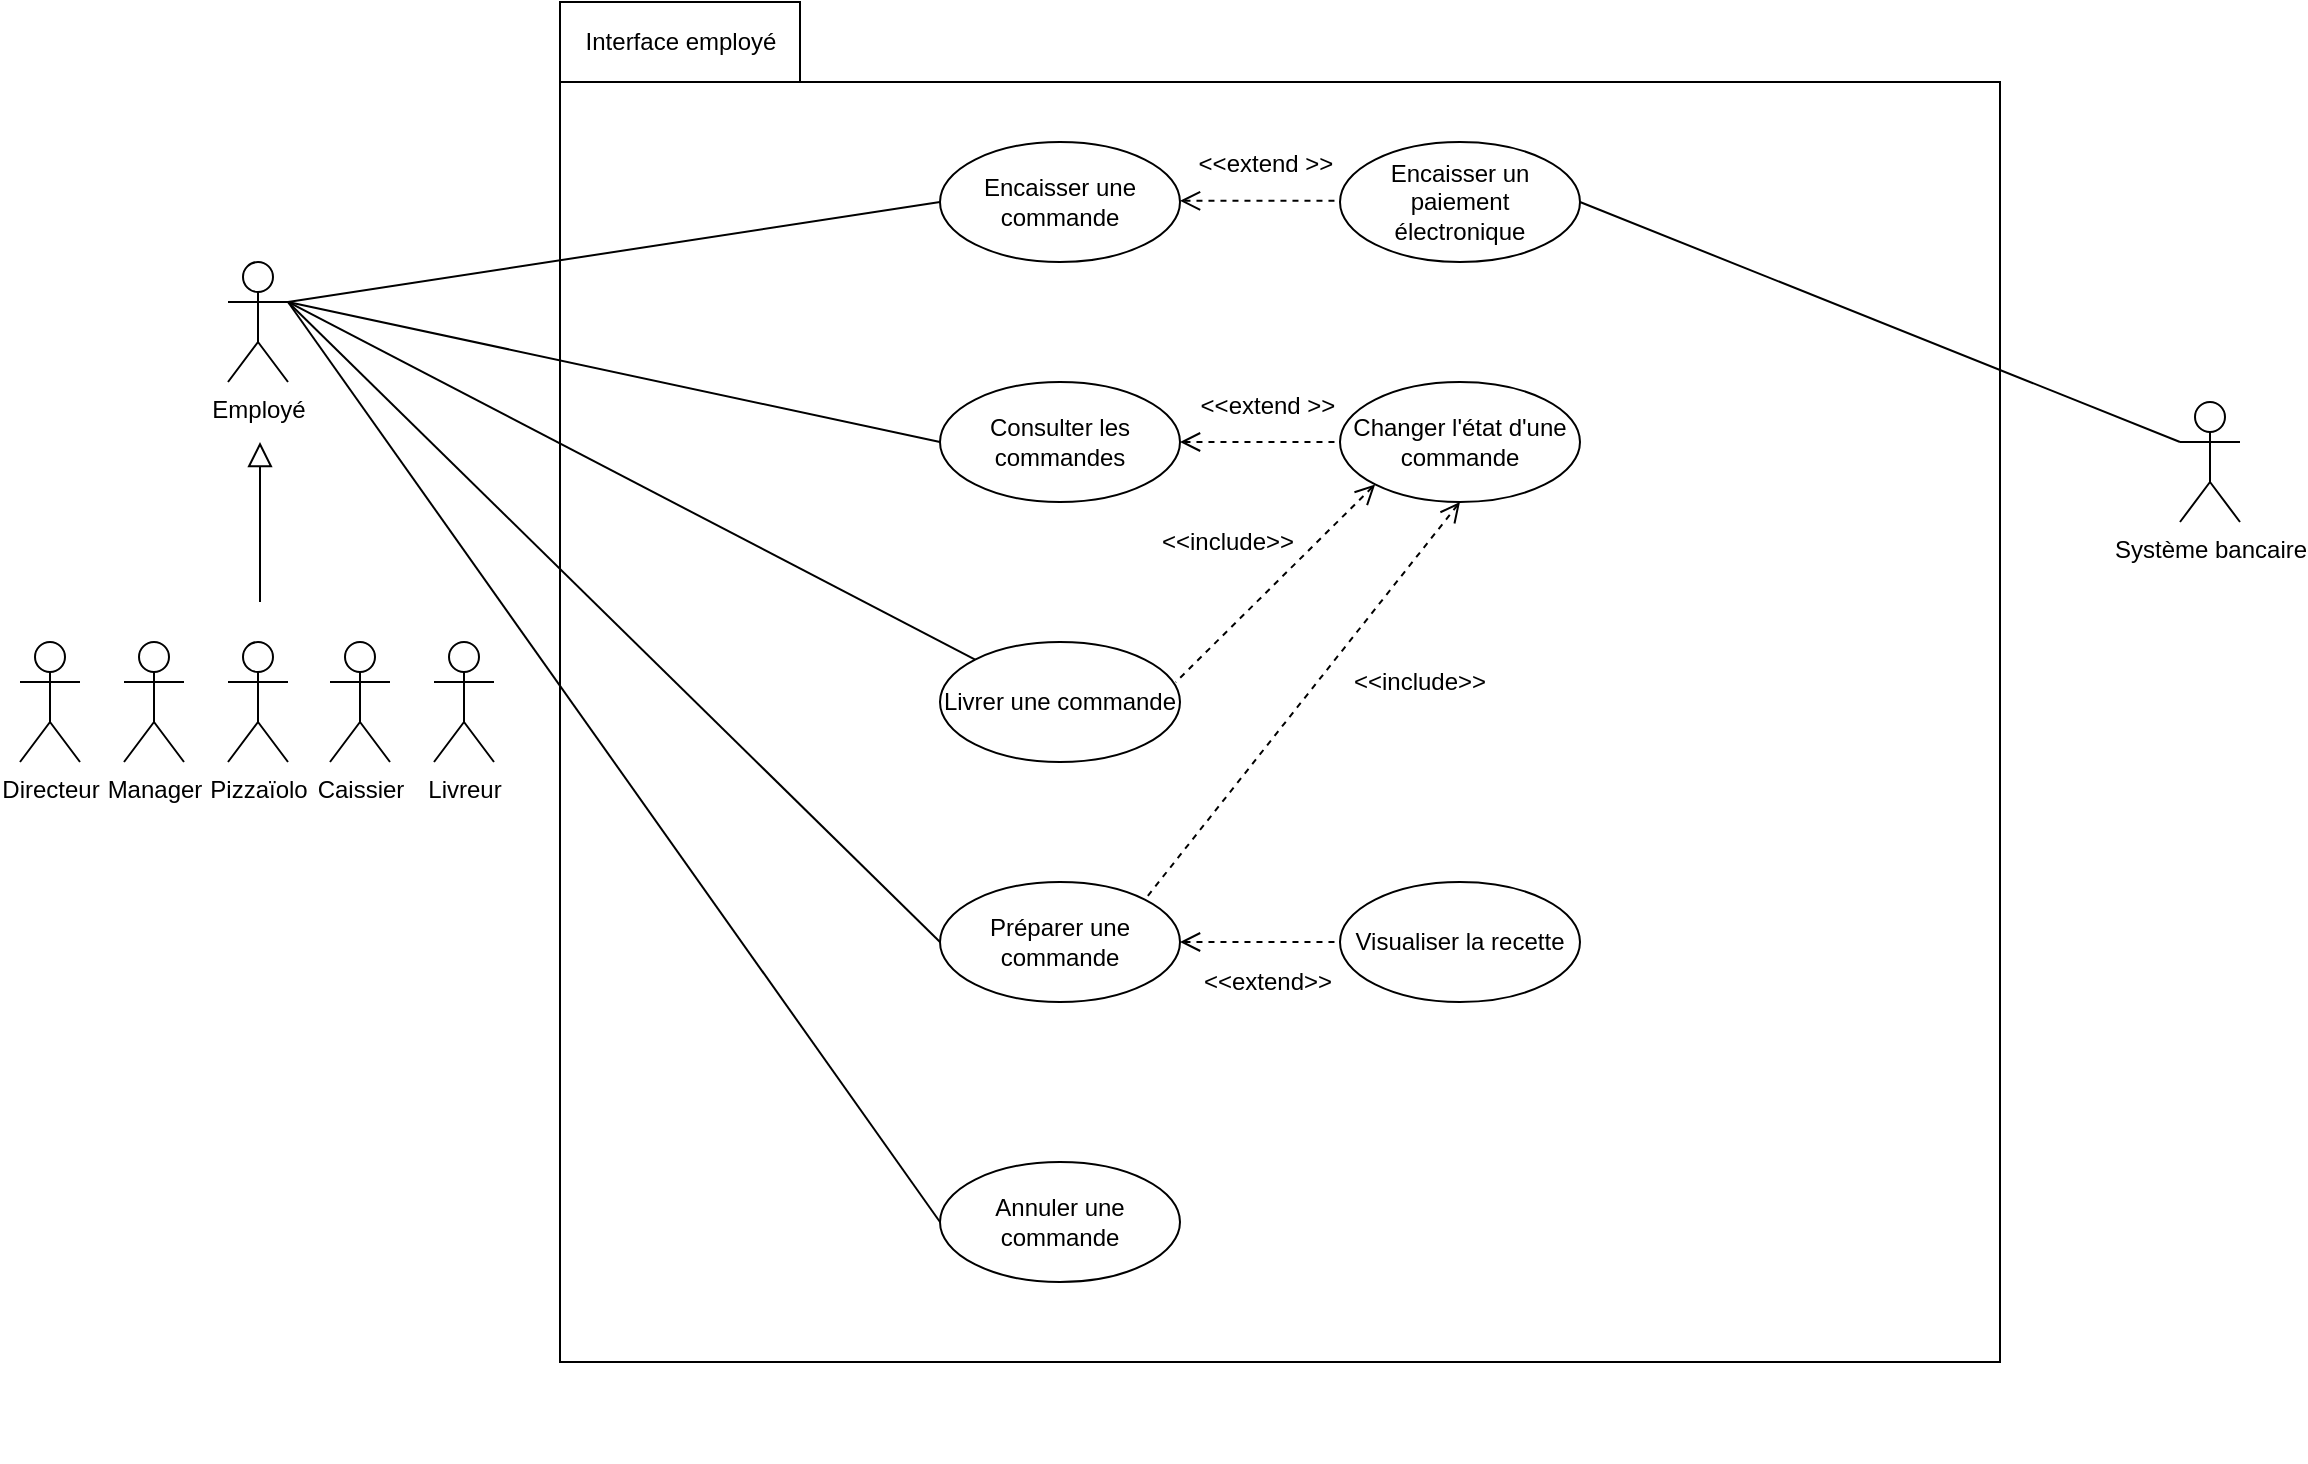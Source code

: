 <mxfile version="13.0.3" type="device"><diagram name="Page-1" id="b5b7bab2-c9e2-2cf4-8b2a-24fd1a2a6d21"><mxGraphModel dx="1278" dy="949" grid="1" gridSize="10" guides="1" tooltips="1" connect="1" arrows="1" fold="1" page="1" pageScale="1" pageWidth="1169" pageHeight="827" background="#ffffff" math="0" shadow="0"><root><mxCell id="0"/><mxCell id="1" parent="0"/><mxCell id="aoTcVSpqBoYPVpLf0kP3-1" value="" style="group" parent="1" vertex="1" connectable="0"><mxGeometry x="330" y="110" width="720" height="680" as="geometry"/></mxCell><mxCell id="aoTcVSpqBoYPVpLf0kP3-2" value="&lt;div&gt;&lt;br&gt;&lt;/div&gt;&lt;div&gt;&lt;br&gt;&lt;/div&gt;" style="shape=folder;fontStyle=1;spacingTop=10;tabWidth=120;tabHeight=40;tabPosition=left;html=1;fillColor=none;" parent="aoTcVSpqBoYPVpLf0kP3-1" vertex="1"><mxGeometry x="-40" y="-50" width="720" height="680" as="geometry"/></mxCell><mxCell id="aoTcVSpqBoYPVpLf0kP3-4" value="Préparer une commande" style="ellipse;whiteSpace=wrap;html=1;fillColor=none;" parent="aoTcVSpqBoYPVpLf0kP3-1" vertex="1"><mxGeometry x="150" y="390" width="120" height="60" as="geometry"/></mxCell><mxCell id="aoTcVSpqBoYPVpLf0kP3-5" value="Consulter les commandes" style="ellipse;whiteSpace=wrap;html=1;fillColor=none;" parent="aoTcVSpqBoYPVpLf0kP3-1" vertex="1"><mxGeometry x="150" y="140" width="120" height="60" as="geometry"/></mxCell><mxCell id="aoTcVSpqBoYPVpLf0kP3-7" value="Livrer une commande" style="ellipse;whiteSpace=wrap;html=1;fillColor=none;" parent="aoTcVSpqBoYPVpLf0kP3-1" vertex="1"><mxGeometry x="150" y="270" width="120" height="60" as="geometry"/></mxCell><mxCell id="aoTcVSpqBoYPVpLf0kP3-11" value="Encaisser une commande" style="ellipse;whiteSpace=wrap;html=1;fillColor=none;" parent="aoTcVSpqBoYPVpLf0kP3-1" vertex="1"><mxGeometry x="150" y="20" width="120" height="60" as="geometry"/></mxCell><mxCell id="mho2sfSDoJiwGHhRFxSp-3" value="Changer l'état d'une commande" style="ellipse;whiteSpace=wrap;html=1;fillColor=none;" parent="aoTcVSpqBoYPVpLf0kP3-1" vertex="1"><mxGeometry x="350" y="140" width="120" height="60" as="geometry"/></mxCell><mxCell id="mho2sfSDoJiwGHhRFxSp-4" value="" style="endArrow=none;dashed=1;html=1;entryX=0;entryY=0.5;entryDx=0;entryDy=0;exitX=1;exitY=0.5;exitDx=0;exitDy=0;startArrow=open;startFill=0;endSize=7;startSize=8;" parent="aoTcVSpqBoYPVpLf0kP3-1" source="aoTcVSpqBoYPVpLf0kP3-5" target="mho2sfSDoJiwGHhRFxSp-3" edge="1"><mxGeometry width="50" height="50" relative="1" as="geometry"><mxPoint x="350" y="400" as="sourcePoint"/><mxPoint x="400" y="350" as="targetPoint"/></mxGeometry></mxCell><mxCell id="mho2sfSDoJiwGHhRFxSp-6" value="&amp;lt;&amp;lt;extend &amp;gt;&amp;gt;" style="text;html=1;strokeColor=none;fillColor=none;align=center;verticalAlign=middle;whiteSpace=wrap;rounded=0;" parent="aoTcVSpqBoYPVpLf0kP3-1" vertex="1"><mxGeometry x="274" y="142" width="80" height="20" as="geometry"/></mxCell><mxCell id="mho2sfSDoJiwGHhRFxSp-10" value="Encaisser un paiement électronique" style="ellipse;whiteSpace=wrap;html=1;fillColor=none;" parent="aoTcVSpqBoYPVpLf0kP3-1" vertex="1"><mxGeometry x="350" y="20" width="120" height="60" as="geometry"/></mxCell><mxCell id="mho2sfSDoJiwGHhRFxSp-11" value="" style="endArrow=none;dashed=1;html=1;entryX=0;entryY=0.5;entryDx=0;entryDy=0;exitX=1;exitY=0.5;exitDx=0;exitDy=0;startArrow=open;startFill=0;endSize=7;startSize=8;" parent="aoTcVSpqBoYPVpLf0kP3-1" edge="1"><mxGeometry width="50" height="50" relative="1" as="geometry"><mxPoint x="270" y="49.41" as="sourcePoint"/><mxPoint x="350.0" y="49.41" as="targetPoint"/></mxGeometry></mxCell><mxCell id="mho2sfSDoJiwGHhRFxSp-12" value="&amp;lt;&amp;lt;extend &amp;gt;&amp;gt;" style="text;html=1;strokeColor=none;fillColor=none;align=center;verticalAlign=middle;whiteSpace=wrap;rounded=0;" parent="aoTcVSpqBoYPVpLf0kP3-1" vertex="1"><mxGeometry x="273" y="21" width="80" height="20" as="geometry"/></mxCell><mxCell id="mho2sfSDoJiwGHhRFxSp-13" value="" style="endArrow=none;dashed=1;html=1;exitX=0.5;exitY=1;exitDx=0;exitDy=0;startArrow=open;startFill=0;startSize=8;entryX=1;entryY=0;entryDx=0;entryDy=0;" parent="aoTcVSpqBoYPVpLf0kP3-1" source="mho2sfSDoJiwGHhRFxSp-3" target="aoTcVSpqBoYPVpLf0kP3-4" edge="1"><mxGeometry width="50" height="50" relative="1" as="geometry"><mxPoint x="197.156" y="396.998" as="sourcePoint"/><mxPoint x="300" y="558" as="targetPoint"/></mxGeometry></mxCell><mxCell id="mho2sfSDoJiwGHhRFxSp-14" value="" style="endArrow=none;dashed=1;html=1;entryX=0.982;entryY=0.335;entryDx=0;entryDy=0;exitX=0;exitY=1;exitDx=0;exitDy=0;startArrow=open;startFill=0;startSize=8;entryPerimeter=0;" parent="aoTcVSpqBoYPVpLf0kP3-1" source="mho2sfSDoJiwGHhRFxSp-3" target="aoTcVSpqBoYPVpLf0kP3-7" edge="1"><mxGeometry width="50" height="50" relative="1" as="geometry"><mxPoint x="537.156" y="213.002" as="sourcePoint"/><mxPoint x="432.16" y="372" as="targetPoint"/></mxGeometry></mxCell><mxCell id="mho2sfSDoJiwGHhRFxSp-16" value="&amp;lt;&amp;lt;include&amp;gt;&amp;gt;" style="text;html=1;strokeColor=none;fillColor=none;align=center;verticalAlign=middle;whiteSpace=wrap;rounded=0;" parent="aoTcVSpqBoYPVpLf0kP3-1" vertex="1"><mxGeometry x="274" y="210" width="40" height="20" as="geometry"/></mxCell><mxCell id="mho2sfSDoJiwGHhRFxSp-15" value="&amp;lt;&amp;lt;include&amp;gt;&amp;gt;" style="text;html=1;strokeColor=none;fillColor=none;align=center;verticalAlign=middle;whiteSpace=wrap;rounded=0;" parent="aoTcVSpqBoYPVpLf0kP3-1" vertex="1"><mxGeometry x="370" y="280" width="40" height="20" as="geometry"/></mxCell><mxCell id="mho2sfSDoJiwGHhRFxSp-20" value="" style="endArrow=none;dashed=1;html=1;exitX=1;exitY=0.5;exitDx=0;exitDy=0;startArrow=open;startFill=0;endFill=0;entryX=0;entryY=0.5;entryDx=0;entryDy=0;endSize=8;startSize=8;" parent="aoTcVSpqBoYPVpLf0kP3-1" source="aoTcVSpqBoYPVpLf0kP3-4" target="mho2sfSDoJiwGHhRFxSp-21" edge="1"><mxGeometry width="50" height="50" relative="1" as="geometry"><mxPoint x="690" y="473.82" as="sourcePoint"/><mxPoint x="730" y="465" as="targetPoint"/></mxGeometry></mxCell><mxCell id="mho2sfSDoJiwGHhRFxSp-21" value="Visualiser la recette" style="ellipse;whiteSpace=wrap;html=1;fillColor=none;" parent="aoTcVSpqBoYPVpLf0kP3-1" vertex="1"><mxGeometry x="350" y="390" width="120" height="60" as="geometry"/></mxCell><mxCell id="mho2sfSDoJiwGHhRFxSp-26" value="&amp;lt;&amp;lt;extend&amp;gt;&amp;gt;" style="text;html=1;strokeColor=none;fillColor=none;align=center;verticalAlign=middle;whiteSpace=wrap;rounded=0;" parent="aoTcVSpqBoYPVpLf0kP3-1" vertex="1"><mxGeometry x="294" y="430" width="40" height="20" as="geometry"/></mxCell><mxCell id="aoTcVSpqBoYPVpLf0kP3-8" value="Annuler une commande" style="ellipse;whiteSpace=wrap;html=1;fillColor=none;" parent="aoTcVSpqBoYPVpLf0kP3-1" vertex="1"><mxGeometry x="150" y="530" width="120" height="60" as="geometry"/></mxCell><mxCell id="aoTcVSpqBoYPVpLf0kP3-19" value="Manager" style="shape=umlActor;verticalLabelPosition=bottom;labelBackgroundColor=#ffffff;verticalAlign=top;html=1;outlineConnect=0;" parent="1" vertex="1"><mxGeometry x="72" y="380" width="30" height="60" as="geometry"/></mxCell><mxCell id="aoTcVSpqBoYPVpLf0kP3-20" value="&lt;div&gt;Caissier&lt;/div&gt;" style="shape=umlActor;verticalLabelPosition=bottom;labelBackgroundColor=#ffffff;verticalAlign=top;html=1;outlineConnect=0;" parent="1" vertex="1"><mxGeometry x="175" y="380" width="30" height="60" as="geometry"/></mxCell><mxCell id="aoTcVSpqBoYPVpLf0kP3-21" value="Employé" style="shape=umlActor;verticalLabelPosition=bottom;labelBackgroundColor=#ffffff;verticalAlign=top;html=1;outlineConnect=0;" parent="1" vertex="1"><mxGeometry x="124" y="190" width="30" height="60" as="geometry"/></mxCell><mxCell id="aoTcVSpqBoYPVpLf0kP3-22" value="&lt;div&gt;Directeur&lt;/div&gt;" style="shape=umlActor;verticalLabelPosition=bottom;labelBackgroundColor=#ffffff;verticalAlign=top;html=1;outlineConnect=0;" parent="1" vertex="1"><mxGeometry x="20" y="380" width="30" height="60" as="geometry"/></mxCell><mxCell id="aoTcVSpqBoYPVpLf0kP3-23" value="&lt;div&gt;Livreur&lt;/div&gt;" style="shape=umlActor;verticalLabelPosition=bottom;labelBackgroundColor=#ffffff;verticalAlign=top;html=1;outlineConnect=0;" parent="1" vertex="1"><mxGeometry x="227" y="380" width="30" height="60" as="geometry"/></mxCell><mxCell id="aoTcVSpqBoYPVpLf0kP3-24" value="Pizzaïolo" style="shape=umlActor;verticalLabelPosition=bottom;labelBackgroundColor=#ffffff;verticalAlign=top;html=1;outlineConnect=0;" parent="1" vertex="1"><mxGeometry x="124" y="380" width="30" height="60" as="geometry"/></mxCell><mxCell id="aoTcVSpqBoYPVpLf0kP3-25" value="" style="endArrow=block;html=1;endFill=0;endSize=10;" parent="1" edge="1"><mxGeometry width="50" height="50" relative="1" as="geometry"><mxPoint x="140" y="360" as="sourcePoint"/><mxPoint x="140" y="280" as="targetPoint"/></mxGeometry></mxCell><mxCell id="aoTcVSpqBoYPVpLf0kP3-26" value="" style="endArrow=none;html=1;entryX=0;entryY=0.5;entryDx=0;entryDy=0;exitX=1;exitY=0.333;exitDx=0;exitDy=0;exitPerimeter=0;" parent="1" source="aoTcVSpqBoYPVpLf0kP3-21" target="aoTcVSpqBoYPVpLf0kP3-8" edge="1"><mxGeometry width="50" height="50" relative="1" as="geometry"><mxPoint x="550" y="410" as="sourcePoint"/><mxPoint x="600" y="360" as="targetPoint"/></mxGeometry></mxCell><mxCell id="aoTcVSpqBoYPVpLf0kP3-27" value="" style="endArrow=none;html=1;entryX=0;entryY=0.5;entryDx=0;entryDy=0;exitX=1;exitY=0.333;exitDx=0;exitDy=0;exitPerimeter=0;" parent="1" source="aoTcVSpqBoYPVpLf0kP3-21" target="aoTcVSpqBoYPVpLf0kP3-5" edge="1"><mxGeometry width="50" height="50" relative="1" as="geometry"><mxPoint x="550" y="410" as="sourcePoint"/><mxPoint x="600" y="360" as="targetPoint"/></mxGeometry></mxCell><mxCell id="aoTcVSpqBoYPVpLf0kP3-28" value="Système bancaire" style="shape=umlActor;verticalLabelPosition=bottom;labelBackgroundColor=#ffffff;verticalAlign=top;html=1;outlineConnect=0;" parent="1" vertex="1"><mxGeometry x="1100" y="260" width="30" height="60" as="geometry"/></mxCell><mxCell id="aoTcVSpqBoYPVpLf0kP3-34" value="" style="endArrow=none;html=1;exitX=0;exitY=0.333;exitDx=0;exitDy=0;exitPerimeter=0;entryX=1;entryY=0.5;entryDx=0;entryDy=0;" parent="1" source="aoTcVSpqBoYPVpLf0kP3-28" target="mho2sfSDoJiwGHhRFxSp-10" edge="1"><mxGeometry width="50" height="50" relative="1" as="geometry"><mxPoint x="550" y="400" as="sourcePoint"/><mxPoint x="941" y="250" as="targetPoint"/></mxGeometry></mxCell><mxCell id="aoTcVSpqBoYPVpLf0kP3-3" value="Interface employé" style="text;html=1;strokeColor=none;fillColor=none;align=center;verticalAlign=middle;whiteSpace=wrap;rounded=0;" parent="1" vertex="1"><mxGeometry x="297" y="70" width="107" height="20" as="geometry"/></mxCell><mxCell id="mho2sfSDoJiwGHhRFxSp-9" value="" style="endArrow=none;html=1;entryX=1;entryY=0.333;entryDx=0;entryDy=0;entryPerimeter=0;exitX=0;exitY=0.5;exitDx=0;exitDy=0;" parent="1" source="aoTcVSpqBoYPVpLf0kP3-11" target="aoTcVSpqBoYPVpLf0kP3-21" edge="1"><mxGeometry width="50" height="50" relative="1" as="geometry"><mxPoint x="560" y="380" as="sourcePoint"/><mxPoint x="610" y="330" as="targetPoint"/></mxGeometry></mxCell><mxCell id="mho2sfSDoJiwGHhRFxSp-27" value="" style="endArrow=none;html=1;entryX=1;entryY=0.333;entryDx=0;entryDy=0;entryPerimeter=0;exitX=0;exitY=0.5;exitDx=0;exitDy=0;" parent="1" source="aoTcVSpqBoYPVpLf0kP3-4" target="aoTcVSpqBoYPVpLf0kP3-21" edge="1"><mxGeometry width="50" height="50" relative="1" as="geometry"><mxPoint x="580" y="420" as="sourcePoint"/><mxPoint x="630" y="370" as="targetPoint"/></mxGeometry></mxCell><mxCell id="mho2sfSDoJiwGHhRFxSp-28" value="" style="endArrow=none;html=1;entryX=1;entryY=0.333;entryDx=0;entryDy=0;entryPerimeter=0;exitX=0;exitY=0;exitDx=0;exitDy=0;" parent="1" source="aoTcVSpqBoYPVpLf0kP3-7" target="aoTcVSpqBoYPVpLf0kP3-21" edge="1"><mxGeometry width="50" height="50" relative="1" as="geometry"><mxPoint x="580" y="420" as="sourcePoint"/><mxPoint x="630" y="370" as="targetPoint"/></mxGeometry></mxCell></root></mxGraphModel></diagram></mxfile>